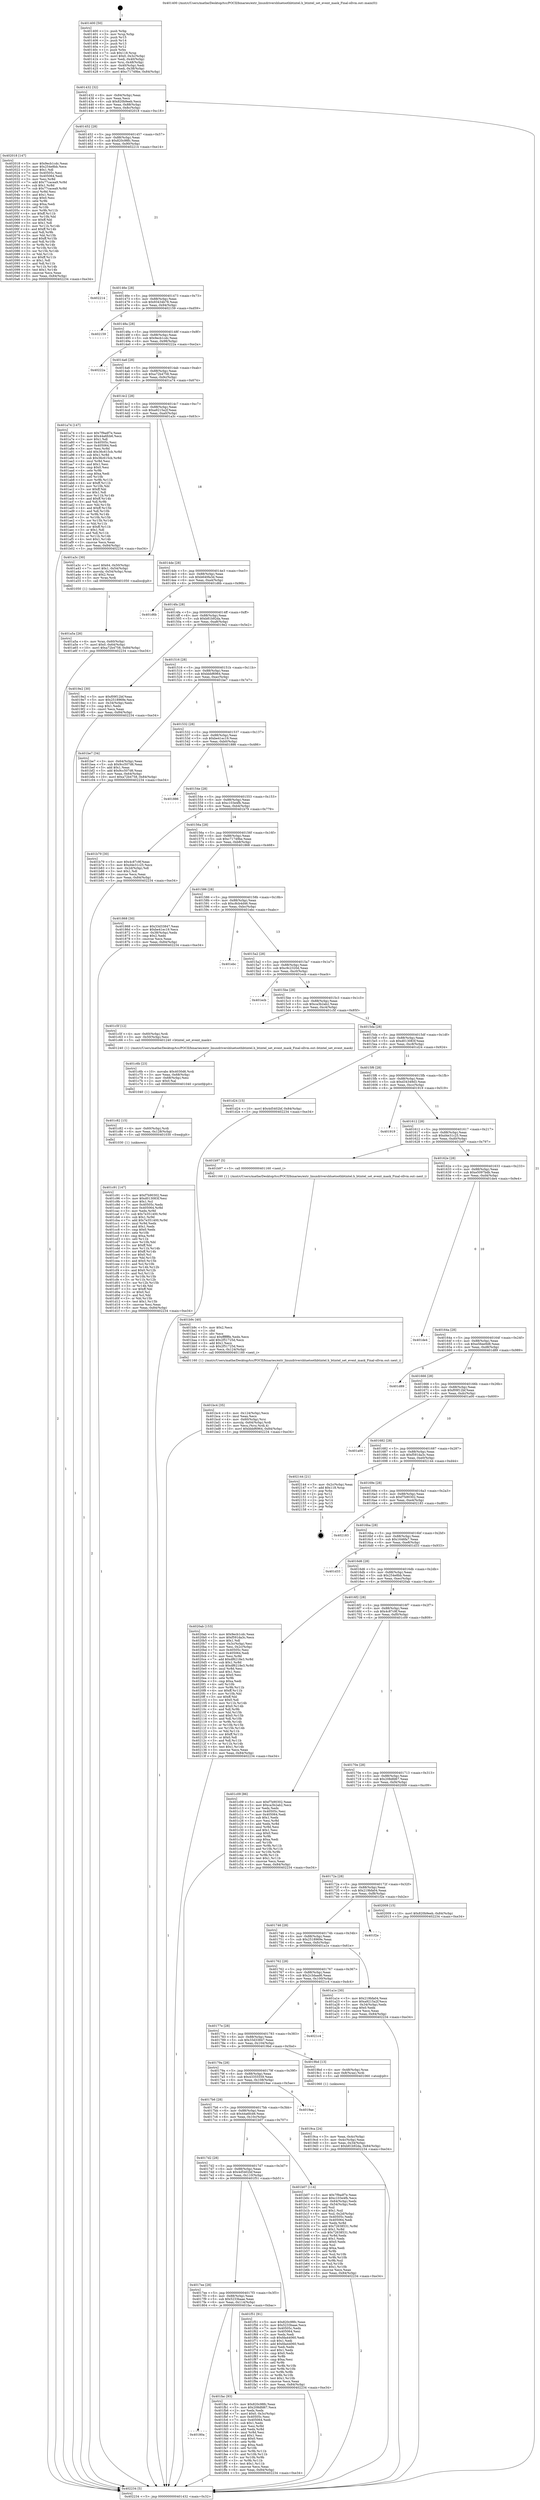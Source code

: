digraph "0x401400" {
  label = "0x401400 (/mnt/c/Users/mathe/Desktop/tcc/POCII/binaries/extr_linuxdriversbluetoothbtintel.h_btintel_set_event_mask_Final-ollvm.out::main(0))"
  labelloc = "t"
  node[shape=record]

  Entry [label="",width=0.3,height=0.3,shape=circle,fillcolor=black,style=filled]
  "0x401432" [label="{
     0x401432 [32]\l
     | [instrs]\l
     &nbsp;&nbsp;0x401432 \<+6\>: mov -0x84(%rbp),%eax\l
     &nbsp;&nbsp;0x401438 \<+2\>: mov %eax,%ecx\l
     &nbsp;&nbsp;0x40143a \<+6\>: sub $0x820b9eeb,%ecx\l
     &nbsp;&nbsp;0x401440 \<+6\>: mov %eax,-0x88(%rbp)\l
     &nbsp;&nbsp;0x401446 \<+6\>: mov %ecx,-0x8c(%rbp)\l
     &nbsp;&nbsp;0x40144c \<+6\>: je 0000000000402018 \<main+0xc18\>\l
  }"]
  "0x402018" [label="{
     0x402018 [147]\l
     | [instrs]\l
     &nbsp;&nbsp;0x402018 \<+5\>: mov $0x9ecb1cdc,%eax\l
     &nbsp;&nbsp;0x40201d \<+5\>: mov $0x254e8bb,%ecx\l
     &nbsp;&nbsp;0x402022 \<+2\>: mov $0x1,%dl\l
     &nbsp;&nbsp;0x402024 \<+7\>: mov 0x40505c,%esi\l
     &nbsp;&nbsp;0x40202b \<+7\>: mov 0x405064,%edi\l
     &nbsp;&nbsp;0x402032 \<+3\>: mov %esi,%r8d\l
     &nbsp;&nbsp;0x402035 \<+7\>: add $0x77cacea9,%r8d\l
     &nbsp;&nbsp;0x40203c \<+4\>: sub $0x1,%r8d\l
     &nbsp;&nbsp;0x402040 \<+7\>: sub $0x77cacea9,%r8d\l
     &nbsp;&nbsp;0x402047 \<+4\>: imul %r8d,%esi\l
     &nbsp;&nbsp;0x40204b \<+3\>: and $0x1,%esi\l
     &nbsp;&nbsp;0x40204e \<+3\>: cmp $0x0,%esi\l
     &nbsp;&nbsp;0x402051 \<+4\>: sete %r9b\l
     &nbsp;&nbsp;0x402055 \<+3\>: cmp $0xa,%edi\l
     &nbsp;&nbsp;0x402058 \<+4\>: setl %r10b\l
     &nbsp;&nbsp;0x40205c \<+3\>: mov %r9b,%r11b\l
     &nbsp;&nbsp;0x40205f \<+4\>: xor $0xff,%r11b\l
     &nbsp;&nbsp;0x402063 \<+3\>: mov %r10b,%bl\l
     &nbsp;&nbsp;0x402066 \<+3\>: xor $0xff,%bl\l
     &nbsp;&nbsp;0x402069 \<+3\>: xor $0x1,%dl\l
     &nbsp;&nbsp;0x40206c \<+3\>: mov %r11b,%r14b\l
     &nbsp;&nbsp;0x40206f \<+4\>: and $0xff,%r14b\l
     &nbsp;&nbsp;0x402073 \<+3\>: and %dl,%r9b\l
     &nbsp;&nbsp;0x402076 \<+3\>: mov %bl,%r15b\l
     &nbsp;&nbsp;0x402079 \<+4\>: and $0xff,%r15b\l
     &nbsp;&nbsp;0x40207d \<+3\>: and %dl,%r10b\l
     &nbsp;&nbsp;0x402080 \<+3\>: or %r9b,%r14b\l
     &nbsp;&nbsp;0x402083 \<+3\>: or %r10b,%r15b\l
     &nbsp;&nbsp;0x402086 \<+3\>: xor %r15b,%r14b\l
     &nbsp;&nbsp;0x402089 \<+3\>: or %bl,%r11b\l
     &nbsp;&nbsp;0x40208c \<+4\>: xor $0xff,%r11b\l
     &nbsp;&nbsp;0x402090 \<+3\>: or $0x1,%dl\l
     &nbsp;&nbsp;0x402093 \<+3\>: and %dl,%r11b\l
     &nbsp;&nbsp;0x402096 \<+3\>: or %r11b,%r14b\l
     &nbsp;&nbsp;0x402099 \<+4\>: test $0x1,%r14b\l
     &nbsp;&nbsp;0x40209d \<+3\>: cmovne %ecx,%eax\l
     &nbsp;&nbsp;0x4020a0 \<+6\>: mov %eax,-0x84(%rbp)\l
     &nbsp;&nbsp;0x4020a6 \<+5\>: jmp 0000000000402234 \<main+0xe34\>\l
  }"]
  "0x401452" [label="{
     0x401452 [28]\l
     | [instrs]\l
     &nbsp;&nbsp;0x401452 \<+5\>: jmp 0000000000401457 \<main+0x57\>\l
     &nbsp;&nbsp;0x401457 \<+6\>: mov -0x88(%rbp),%eax\l
     &nbsp;&nbsp;0x40145d \<+5\>: sub $0x820c98fc,%eax\l
     &nbsp;&nbsp;0x401462 \<+6\>: mov %eax,-0x90(%rbp)\l
     &nbsp;&nbsp;0x401468 \<+6\>: je 0000000000402214 \<main+0xe14\>\l
  }"]
  Exit [label="",width=0.3,height=0.3,shape=circle,fillcolor=black,style=filled,peripheries=2]
  "0x402214" [label="{
     0x402214\l
  }", style=dashed]
  "0x40146e" [label="{
     0x40146e [28]\l
     | [instrs]\l
     &nbsp;&nbsp;0x40146e \<+5\>: jmp 0000000000401473 \<main+0x73\>\l
     &nbsp;&nbsp;0x401473 \<+6\>: mov -0x88(%rbp),%eax\l
     &nbsp;&nbsp;0x401479 \<+5\>: sub $0x93434b78,%eax\l
     &nbsp;&nbsp;0x40147e \<+6\>: mov %eax,-0x94(%rbp)\l
     &nbsp;&nbsp;0x401484 \<+6\>: je 0000000000402159 \<main+0xd59\>\l
  }"]
  "0x40180a" [label="{
     0x40180a\l
  }", style=dashed]
  "0x402159" [label="{
     0x402159\l
  }", style=dashed]
  "0x40148a" [label="{
     0x40148a [28]\l
     | [instrs]\l
     &nbsp;&nbsp;0x40148a \<+5\>: jmp 000000000040148f \<main+0x8f\>\l
     &nbsp;&nbsp;0x40148f \<+6\>: mov -0x88(%rbp),%eax\l
     &nbsp;&nbsp;0x401495 \<+5\>: sub $0x9ecb1cdc,%eax\l
     &nbsp;&nbsp;0x40149a \<+6\>: mov %eax,-0x98(%rbp)\l
     &nbsp;&nbsp;0x4014a0 \<+6\>: je 000000000040222a \<main+0xe2a\>\l
  }"]
  "0x401fac" [label="{
     0x401fac [93]\l
     | [instrs]\l
     &nbsp;&nbsp;0x401fac \<+5\>: mov $0x820c98fc,%eax\l
     &nbsp;&nbsp;0x401fb1 \<+5\>: mov $0x208dfd67,%ecx\l
     &nbsp;&nbsp;0x401fb6 \<+2\>: xor %edx,%edx\l
     &nbsp;&nbsp;0x401fb8 \<+7\>: movl $0x0,-0x3c(%rbp)\l
     &nbsp;&nbsp;0x401fbf \<+7\>: mov 0x40505c,%esi\l
     &nbsp;&nbsp;0x401fc6 \<+7\>: mov 0x405064,%edi\l
     &nbsp;&nbsp;0x401fcd \<+3\>: sub $0x1,%edx\l
     &nbsp;&nbsp;0x401fd0 \<+3\>: mov %esi,%r8d\l
     &nbsp;&nbsp;0x401fd3 \<+3\>: add %edx,%r8d\l
     &nbsp;&nbsp;0x401fd6 \<+4\>: imul %r8d,%esi\l
     &nbsp;&nbsp;0x401fda \<+3\>: and $0x1,%esi\l
     &nbsp;&nbsp;0x401fdd \<+3\>: cmp $0x0,%esi\l
     &nbsp;&nbsp;0x401fe0 \<+4\>: sete %r9b\l
     &nbsp;&nbsp;0x401fe4 \<+3\>: cmp $0xa,%edi\l
     &nbsp;&nbsp;0x401fe7 \<+4\>: setl %r10b\l
     &nbsp;&nbsp;0x401feb \<+3\>: mov %r9b,%r11b\l
     &nbsp;&nbsp;0x401fee \<+3\>: and %r10b,%r11b\l
     &nbsp;&nbsp;0x401ff1 \<+3\>: xor %r10b,%r9b\l
     &nbsp;&nbsp;0x401ff4 \<+3\>: or %r9b,%r11b\l
     &nbsp;&nbsp;0x401ff7 \<+4\>: test $0x1,%r11b\l
     &nbsp;&nbsp;0x401ffb \<+3\>: cmovne %ecx,%eax\l
     &nbsp;&nbsp;0x401ffe \<+6\>: mov %eax,-0x84(%rbp)\l
     &nbsp;&nbsp;0x402004 \<+5\>: jmp 0000000000402234 \<main+0xe34\>\l
  }"]
  "0x40222a" [label="{
     0x40222a\l
  }", style=dashed]
  "0x4014a6" [label="{
     0x4014a6 [28]\l
     | [instrs]\l
     &nbsp;&nbsp;0x4014a6 \<+5\>: jmp 00000000004014ab \<main+0xab\>\l
     &nbsp;&nbsp;0x4014ab \<+6\>: mov -0x88(%rbp),%eax\l
     &nbsp;&nbsp;0x4014b1 \<+5\>: sub $0xa72b4758,%eax\l
     &nbsp;&nbsp;0x4014b6 \<+6\>: mov %eax,-0x9c(%rbp)\l
     &nbsp;&nbsp;0x4014bc \<+6\>: je 0000000000401a74 \<main+0x674\>\l
  }"]
  "0x4017ee" [label="{
     0x4017ee [28]\l
     | [instrs]\l
     &nbsp;&nbsp;0x4017ee \<+5\>: jmp 00000000004017f3 \<main+0x3f3\>\l
     &nbsp;&nbsp;0x4017f3 \<+6\>: mov -0x88(%rbp),%eax\l
     &nbsp;&nbsp;0x4017f9 \<+5\>: sub $0x5233baae,%eax\l
     &nbsp;&nbsp;0x4017fe \<+6\>: mov %eax,-0x114(%rbp)\l
     &nbsp;&nbsp;0x401804 \<+6\>: je 0000000000401fac \<main+0xbac\>\l
  }"]
  "0x401a74" [label="{
     0x401a74 [147]\l
     | [instrs]\l
     &nbsp;&nbsp;0x401a74 \<+5\>: mov $0x7f9adf7e,%eax\l
     &nbsp;&nbsp;0x401a79 \<+5\>: mov $0x44a6fcb6,%ecx\l
     &nbsp;&nbsp;0x401a7e \<+2\>: mov $0x1,%dl\l
     &nbsp;&nbsp;0x401a80 \<+7\>: mov 0x40505c,%esi\l
     &nbsp;&nbsp;0x401a87 \<+7\>: mov 0x405064,%edi\l
     &nbsp;&nbsp;0x401a8e \<+3\>: mov %esi,%r8d\l
     &nbsp;&nbsp;0x401a91 \<+7\>: add $0x36c615cb,%r8d\l
     &nbsp;&nbsp;0x401a98 \<+4\>: sub $0x1,%r8d\l
     &nbsp;&nbsp;0x401a9c \<+7\>: sub $0x36c615cb,%r8d\l
     &nbsp;&nbsp;0x401aa3 \<+4\>: imul %r8d,%esi\l
     &nbsp;&nbsp;0x401aa7 \<+3\>: and $0x1,%esi\l
     &nbsp;&nbsp;0x401aaa \<+3\>: cmp $0x0,%esi\l
     &nbsp;&nbsp;0x401aad \<+4\>: sete %r9b\l
     &nbsp;&nbsp;0x401ab1 \<+3\>: cmp $0xa,%edi\l
     &nbsp;&nbsp;0x401ab4 \<+4\>: setl %r10b\l
     &nbsp;&nbsp;0x401ab8 \<+3\>: mov %r9b,%r11b\l
     &nbsp;&nbsp;0x401abb \<+4\>: xor $0xff,%r11b\l
     &nbsp;&nbsp;0x401abf \<+3\>: mov %r10b,%bl\l
     &nbsp;&nbsp;0x401ac2 \<+3\>: xor $0xff,%bl\l
     &nbsp;&nbsp;0x401ac5 \<+3\>: xor $0x1,%dl\l
     &nbsp;&nbsp;0x401ac8 \<+3\>: mov %r11b,%r14b\l
     &nbsp;&nbsp;0x401acb \<+4\>: and $0xff,%r14b\l
     &nbsp;&nbsp;0x401acf \<+3\>: and %dl,%r9b\l
     &nbsp;&nbsp;0x401ad2 \<+3\>: mov %bl,%r15b\l
     &nbsp;&nbsp;0x401ad5 \<+4\>: and $0xff,%r15b\l
     &nbsp;&nbsp;0x401ad9 \<+3\>: and %dl,%r10b\l
     &nbsp;&nbsp;0x401adc \<+3\>: or %r9b,%r14b\l
     &nbsp;&nbsp;0x401adf \<+3\>: or %r10b,%r15b\l
     &nbsp;&nbsp;0x401ae2 \<+3\>: xor %r15b,%r14b\l
     &nbsp;&nbsp;0x401ae5 \<+3\>: or %bl,%r11b\l
     &nbsp;&nbsp;0x401ae8 \<+4\>: xor $0xff,%r11b\l
     &nbsp;&nbsp;0x401aec \<+3\>: or $0x1,%dl\l
     &nbsp;&nbsp;0x401aef \<+3\>: and %dl,%r11b\l
     &nbsp;&nbsp;0x401af2 \<+3\>: or %r11b,%r14b\l
     &nbsp;&nbsp;0x401af5 \<+4\>: test $0x1,%r14b\l
     &nbsp;&nbsp;0x401af9 \<+3\>: cmovne %ecx,%eax\l
     &nbsp;&nbsp;0x401afc \<+6\>: mov %eax,-0x84(%rbp)\l
     &nbsp;&nbsp;0x401b02 \<+5\>: jmp 0000000000402234 \<main+0xe34\>\l
  }"]
  "0x4014c2" [label="{
     0x4014c2 [28]\l
     | [instrs]\l
     &nbsp;&nbsp;0x4014c2 \<+5\>: jmp 00000000004014c7 \<main+0xc7\>\l
     &nbsp;&nbsp;0x4014c7 \<+6\>: mov -0x88(%rbp),%eax\l
     &nbsp;&nbsp;0x4014cd \<+5\>: sub $0xa9215a2f,%eax\l
     &nbsp;&nbsp;0x4014d2 \<+6\>: mov %eax,-0xa0(%rbp)\l
     &nbsp;&nbsp;0x4014d8 \<+6\>: je 0000000000401a3c \<main+0x63c\>\l
  }"]
  "0x401f51" [label="{
     0x401f51 [91]\l
     | [instrs]\l
     &nbsp;&nbsp;0x401f51 \<+5\>: mov $0x820c98fc,%eax\l
     &nbsp;&nbsp;0x401f56 \<+5\>: mov $0x5233baae,%ecx\l
     &nbsp;&nbsp;0x401f5b \<+7\>: mov 0x40505c,%edx\l
     &nbsp;&nbsp;0x401f62 \<+7\>: mov 0x405064,%esi\l
     &nbsp;&nbsp;0x401f69 \<+2\>: mov %edx,%edi\l
     &nbsp;&nbsp;0x401f6b \<+6\>: sub $0xfda44060,%edi\l
     &nbsp;&nbsp;0x401f71 \<+3\>: sub $0x1,%edi\l
     &nbsp;&nbsp;0x401f74 \<+6\>: add $0xfda44060,%edi\l
     &nbsp;&nbsp;0x401f7a \<+3\>: imul %edi,%edx\l
     &nbsp;&nbsp;0x401f7d \<+3\>: and $0x1,%edx\l
     &nbsp;&nbsp;0x401f80 \<+3\>: cmp $0x0,%edx\l
     &nbsp;&nbsp;0x401f83 \<+4\>: sete %r8b\l
     &nbsp;&nbsp;0x401f87 \<+3\>: cmp $0xa,%esi\l
     &nbsp;&nbsp;0x401f8a \<+4\>: setl %r9b\l
     &nbsp;&nbsp;0x401f8e \<+3\>: mov %r8b,%r10b\l
     &nbsp;&nbsp;0x401f91 \<+3\>: and %r9b,%r10b\l
     &nbsp;&nbsp;0x401f94 \<+3\>: xor %r9b,%r8b\l
     &nbsp;&nbsp;0x401f97 \<+3\>: or %r8b,%r10b\l
     &nbsp;&nbsp;0x401f9a \<+4\>: test $0x1,%r10b\l
     &nbsp;&nbsp;0x401f9e \<+3\>: cmovne %ecx,%eax\l
     &nbsp;&nbsp;0x401fa1 \<+6\>: mov %eax,-0x84(%rbp)\l
     &nbsp;&nbsp;0x401fa7 \<+5\>: jmp 0000000000402234 \<main+0xe34\>\l
  }"]
  "0x401a3c" [label="{
     0x401a3c [30]\l
     | [instrs]\l
     &nbsp;&nbsp;0x401a3c \<+7\>: movl $0x64,-0x50(%rbp)\l
     &nbsp;&nbsp;0x401a43 \<+7\>: movl $0x1,-0x54(%rbp)\l
     &nbsp;&nbsp;0x401a4a \<+4\>: movslq -0x54(%rbp),%rax\l
     &nbsp;&nbsp;0x401a4e \<+4\>: shl $0x2,%rax\l
     &nbsp;&nbsp;0x401a52 \<+3\>: mov %rax,%rdi\l
     &nbsp;&nbsp;0x401a55 \<+5\>: call 0000000000401050 \<malloc@plt\>\l
     | [calls]\l
     &nbsp;&nbsp;0x401050 \{1\} (unknown)\l
  }"]
  "0x4014de" [label="{
     0x4014de [28]\l
     | [instrs]\l
     &nbsp;&nbsp;0x4014de \<+5\>: jmp 00000000004014e3 \<main+0xe3\>\l
     &nbsp;&nbsp;0x4014e3 \<+6\>: mov -0x88(%rbp),%eax\l
     &nbsp;&nbsp;0x4014e9 \<+5\>: sub $0xb640fa3d,%eax\l
     &nbsp;&nbsp;0x4014ee \<+6\>: mov %eax,-0xa4(%rbp)\l
     &nbsp;&nbsp;0x4014f4 \<+6\>: je 0000000000401d6b \<main+0x96b\>\l
  }"]
  "0x401c91" [label="{
     0x401c91 [147]\l
     | [instrs]\l
     &nbsp;&nbsp;0x401c91 \<+5\>: mov $0xf7b90302,%eax\l
     &nbsp;&nbsp;0x401c96 \<+5\>: mov $0xd013083f,%esi\l
     &nbsp;&nbsp;0x401c9b \<+2\>: mov $0x1,%cl\l
     &nbsp;&nbsp;0x401c9d \<+7\>: mov 0x40505c,%edx\l
     &nbsp;&nbsp;0x401ca4 \<+8\>: mov 0x405064,%r8d\l
     &nbsp;&nbsp;0x401cac \<+3\>: mov %edx,%r9d\l
     &nbsp;&nbsp;0x401caf \<+7\>: sub $0x7e351400,%r9d\l
     &nbsp;&nbsp;0x401cb6 \<+4\>: sub $0x1,%r9d\l
     &nbsp;&nbsp;0x401cba \<+7\>: add $0x7e351400,%r9d\l
     &nbsp;&nbsp;0x401cc1 \<+4\>: imul %r9d,%edx\l
     &nbsp;&nbsp;0x401cc5 \<+3\>: and $0x1,%edx\l
     &nbsp;&nbsp;0x401cc8 \<+3\>: cmp $0x0,%edx\l
     &nbsp;&nbsp;0x401ccb \<+4\>: sete %r10b\l
     &nbsp;&nbsp;0x401ccf \<+4\>: cmp $0xa,%r8d\l
     &nbsp;&nbsp;0x401cd3 \<+4\>: setl %r11b\l
     &nbsp;&nbsp;0x401cd7 \<+3\>: mov %r10b,%bl\l
     &nbsp;&nbsp;0x401cda \<+3\>: xor $0xff,%bl\l
     &nbsp;&nbsp;0x401cdd \<+3\>: mov %r11b,%r14b\l
     &nbsp;&nbsp;0x401ce0 \<+4\>: xor $0xff,%r14b\l
     &nbsp;&nbsp;0x401ce4 \<+3\>: xor $0x0,%cl\l
     &nbsp;&nbsp;0x401ce7 \<+3\>: mov %bl,%r15b\l
     &nbsp;&nbsp;0x401cea \<+4\>: and $0x0,%r15b\l
     &nbsp;&nbsp;0x401cee \<+3\>: and %cl,%r10b\l
     &nbsp;&nbsp;0x401cf1 \<+3\>: mov %r14b,%r12b\l
     &nbsp;&nbsp;0x401cf4 \<+4\>: and $0x0,%r12b\l
     &nbsp;&nbsp;0x401cf8 \<+3\>: and %cl,%r11b\l
     &nbsp;&nbsp;0x401cfb \<+3\>: or %r10b,%r15b\l
     &nbsp;&nbsp;0x401cfe \<+3\>: or %r11b,%r12b\l
     &nbsp;&nbsp;0x401d01 \<+3\>: xor %r12b,%r15b\l
     &nbsp;&nbsp;0x401d04 \<+3\>: or %r14b,%bl\l
     &nbsp;&nbsp;0x401d07 \<+3\>: xor $0xff,%bl\l
     &nbsp;&nbsp;0x401d0a \<+3\>: or $0x0,%cl\l
     &nbsp;&nbsp;0x401d0d \<+2\>: and %cl,%bl\l
     &nbsp;&nbsp;0x401d0f \<+3\>: or %bl,%r15b\l
     &nbsp;&nbsp;0x401d12 \<+4\>: test $0x1,%r15b\l
     &nbsp;&nbsp;0x401d16 \<+3\>: cmovne %esi,%eax\l
     &nbsp;&nbsp;0x401d19 \<+6\>: mov %eax,-0x84(%rbp)\l
     &nbsp;&nbsp;0x401d1f \<+5\>: jmp 0000000000402234 \<main+0xe34\>\l
  }"]
  "0x401d6b" [label="{
     0x401d6b\l
  }", style=dashed]
  "0x4014fa" [label="{
     0x4014fa [28]\l
     | [instrs]\l
     &nbsp;&nbsp;0x4014fa \<+5\>: jmp 00000000004014ff \<main+0xff\>\l
     &nbsp;&nbsp;0x4014ff \<+6\>: mov -0x88(%rbp),%eax\l
     &nbsp;&nbsp;0x401505 \<+5\>: sub $0xb81b92da,%eax\l
     &nbsp;&nbsp;0x40150a \<+6\>: mov %eax,-0xa8(%rbp)\l
     &nbsp;&nbsp;0x401510 \<+6\>: je 00000000004019e2 \<main+0x5e2\>\l
  }"]
  "0x401c82" [label="{
     0x401c82 [15]\l
     | [instrs]\l
     &nbsp;&nbsp;0x401c82 \<+4\>: mov -0x60(%rbp),%rdi\l
     &nbsp;&nbsp;0x401c86 \<+6\>: mov %eax,-0x128(%rbp)\l
     &nbsp;&nbsp;0x401c8c \<+5\>: call 0000000000401030 \<free@plt\>\l
     | [calls]\l
     &nbsp;&nbsp;0x401030 \{1\} (unknown)\l
  }"]
  "0x4019e2" [label="{
     0x4019e2 [30]\l
     | [instrs]\l
     &nbsp;&nbsp;0x4019e2 \<+5\>: mov $0xf09f12bf,%eax\l
     &nbsp;&nbsp;0x4019e7 \<+5\>: mov $0x2518969e,%ecx\l
     &nbsp;&nbsp;0x4019ec \<+3\>: mov -0x34(%rbp),%edx\l
     &nbsp;&nbsp;0x4019ef \<+3\>: cmp $0x1,%edx\l
     &nbsp;&nbsp;0x4019f2 \<+3\>: cmovl %ecx,%eax\l
     &nbsp;&nbsp;0x4019f5 \<+6\>: mov %eax,-0x84(%rbp)\l
     &nbsp;&nbsp;0x4019fb \<+5\>: jmp 0000000000402234 \<main+0xe34\>\l
  }"]
  "0x401516" [label="{
     0x401516 [28]\l
     | [instrs]\l
     &nbsp;&nbsp;0x401516 \<+5\>: jmp 000000000040151b \<main+0x11b\>\l
     &nbsp;&nbsp;0x40151b \<+6\>: mov -0x88(%rbp),%eax\l
     &nbsp;&nbsp;0x401521 \<+5\>: sub $0xbbbf6964,%eax\l
     &nbsp;&nbsp;0x401526 \<+6\>: mov %eax,-0xac(%rbp)\l
     &nbsp;&nbsp;0x40152c \<+6\>: je 0000000000401be7 \<main+0x7e7\>\l
  }"]
  "0x401c6b" [label="{
     0x401c6b [23]\l
     | [instrs]\l
     &nbsp;&nbsp;0x401c6b \<+10\>: movabs $0x4030d6,%rdi\l
     &nbsp;&nbsp;0x401c75 \<+3\>: mov %eax,-0x68(%rbp)\l
     &nbsp;&nbsp;0x401c78 \<+3\>: mov -0x68(%rbp),%esi\l
     &nbsp;&nbsp;0x401c7b \<+2\>: mov $0x0,%al\l
     &nbsp;&nbsp;0x401c7d \<+5\>: call 0000000000401040 \<printf@plt\>\l
     | [calls]\l
     &nbsp;&nbsp;0x401040 \{1\} (unknown)\l
  }"]
  "0x401be7" [label="{
     0x401be7 [34]\l
     | [instrs]\l
     &nbsp;&nbsp;0x401be7 \<+3\>: mov -0x64(%rbp),%eax\l
     &nbsp;&nbsp;0x401bea \<+5\>: sub $0x9cc507d6,%eax\l
     &nbsp;&nbsp;0x401bef \<+3\>: add $0x1,%eax\l
     &nbsp;&nbsp;0x401bf2 \<+5\>: add $0x9cc507d6,%eax\l
     &nbsp;&nbsp;0x401bf7 \<+3\>: mov %eax,-0x64(%rbp)\l
     &nbsp;&nbsp;0x401bfa \<+10\>: movl $0xa72b4758,-0x84(%rbp)\l
     &nbsp;&nbsp;0x401c04 \<+5\>: jmp 0000000000402234 \<main+0xe34\>\l
  }"]
  "0x401532" [label="{
     0x401532 [28]\l
     | [instrs]\l
     &nbsp;&nbsp;0x401532 \<+5\>: jmp 0000000000401537 \<main+0x137\>\l
     &nbsp;&nbsp;0x401537 \<+6\>: mov -0x88(%rbp),%eax\l
     &nbsp;&nbsp;0x40153d \<+5\>: sub $0xbe41ec19,%eax\l
     &nbsp;&nbsp;0x401542 \<+6\>: mov %eax,-0xb0(%rbp)\l
     &nbsp;&nbsp;0x401548 \<+6\>: je 0000000000401886 \<main+0x486\>\l
  }"]
  "0x401bc4" [label="{
     0x401bc4 [35]\l
     | [instrs]\l
     &nbsp;&nbsp;0x401bc4 \<+6\>: mov -0x124(%rbp),%ecx\l
     &nbsp;&nbsp;0x401bca \<+3\>: imul %eax,%ecx\l
     &nbsp;&nbsp;0x401bcd \<+4\>: mov -0x60(%rbp),%rsi\l
     &nbsp;&nbsp;0x401bd1 \<+4\>: movslq -0x64(%rbp),%rdi\l
     &nbsp;&nbsp;0x401bd5 \<+3\>: mov %ecx,(%rsi,%rdi,4)\l
     &nbsp;&nbsp;0x401bd8 \<+10\>: movl $0xbbbf6964,-0x84(%rbp)\l
     &nbsp;&nbsp;0x401be2 \<+5\>: jmp 0000000000402234 \<main+0xe34\>\l
  }"]
  "0x401886" [label="{
     0x401886\l
  }", style=dashed]
  "0x40154e" [label="{
     0x40154e [28]\l
     | [instrs]\l
     &nbsp;&nbsp;0x40154e \<+5\>: jmp 0000000000401553 \<main+0x153\>\l
     &nbsp;&nbsp;0x401553 \<+6\>: mov -0x88(%rbp),%eax\l
     &nbsp;&nbsp;0x401559 \<+5\>: sub $0xc103e4fb,%eax\l
     &nbsp;&nbsp;0x40155e \<+6\>: mov %eax,-0xb4(%rbp)\l
     &nbsp;&nbsp;0x401564 \<+6\>: je 0000000000401b79 \<main+0x779\>\l
  }"]
  "0x401b9c" [label="{
     0x401b9c [40]\l
     | [instrs]\l
     &nbsp;&nbsp;0x401b9c \<+5\>: mov $0x2,%ecx\l
     &nbsp;&nbsp;0x401ba1 \<+1\>: cltd\l
     &nbsp;&nbsp;0x401ba2 \<+2\>: idiv %ecx\l
     &nbsp;&nbsp;0x401ba4 \<+6\>: imul $0xfffffffe,%edx,%ecx\l
     &nbsp;&nbsp;0x401baa \<+6\>: add $0x2f51725d,%ecx\l
     &nbsp;&nbsp;0x401bb0 \<+3\>: add $0x1,%ecx\l
     &nbsp;&nbsp;0x401bb3 \<+6\>: sub $0x2f51725d,%ecx\l
     &nbsp;&nbsp;0x401bb9 \<+6\>: mov %ecx,-0x124(%rbp)\l
     &nbsp;&nbsp;0x401bbf \<+5\>: call 0000000000401160 \<next_i\>\l
     | [calls]\l
     &nbsp;&nbsp;0x401160 \{1\} (/mnt/c/Users/mathe/Desktop/tcc/POCII/binaries/extr_linuxdriversbluetoothbtintel.h_btintel_set_event_mask_Final-ollvm.out::next_i)\l
  }"]
  "0x401b79" [label="{
     0x401b79 [30]\l
     | [instrs]\l
     &nbsp;&nbsp;0x401b79 \<+5\>: mov $0x4c87c9f,%eax\l
     &nbsp;&nbsp;0x401b7e \<+5\>: mov $0xd4e31c25,%ecx\l
     &nbsp;&nbsp;0x401b83 \<+3\>: mov -0x2d(%rbp),%dl\l
     &nbsp;&nbsp;0x401b86 \<+3\>: test $0x1,%dl\l
     &nbsp;&nbsp;0x401b89 \<+3\>: cmovne %ecx,%eax\l
     &nbsp;&nbsp;0x401b8c \<+6\>: mov %eax,-0x84(%rbp)\l
     &nbsp;&nbsp;0x401b92 \<+5\>: jmp 0000000000402234 \<main+0xe34\>\l
  }"]
  "0x40156a" [label="{
     0x40156a [28]\l
     | [instrs]\l
     &nbsp;&nbsp;0x40156a \<+5\>: jmp 000000000040156f \<main+0x16f\>\l
     &nbsp;&nbsp;0x40156f \<+6\>: mov -0x88(%rbp),%eax\l
     &nbsp;&nbsp;0x401575 \<+5\>: sub $0xc71749be,%eax\l
     &nbsp;&nbsp;0x40157a \<+6\>: mov %eax,-0xb8(%rbp)\l
     &nbsp;&nbsp;0x401580 \<+6\>: je 0000000000401868 \<main+0x468\>\l
  }"]
  "0x4017d2" [label="{
     0x4017d2 [28]\l
     | [instrs]\l
     &nbsp;&nbsp;0x4017d2 \<+5\>: jmp 00000000004017d7 \<main+0x3d7\>\l
     &nbsp;&nbsp;0x4017d7 \<+6\>: mov -0x88(%rbp),%eax\l
     &nbsp;&nbsp;0x4017dd \<+5\>: sub $0x4d5402bf,%eax\l
     &nbsp;&nbsp;0x4017e2 \<+6\>: mov %eax,-0x110(%rbp)\l
     &nbsp;&nbsp;0x4017e8 \<+6\>: je 0000000000401f51 \<main+0xb51\>\l
  }"]
  "0x401868" [label="{
     0x401868 [30]\l
     | [instrs]\l
     &nbsp;&nbsp;0x401868 \<+5\>: mov $0x33d33847,%eax\l
     &nbsp;&nbsp;0x40186d \<+5\>: mov $0xbe41ec19,%ecx\l
     &nbsp;&nbsp;0x401872 \<+3\>: mov -0x38(%rbp),%edx\l
     &nbsp;&nbsp;0x401875 \<+3\>: cmp $0x2,%edx\l
     &nbsp;&nbsp;0x401878 \<+3\>: cmovne %ecx,%eax\l
     &nbsp;&nbsp;0x40187b \<+6\>: mov %eax,-0x84(%rbp)\l
     &nbsp;&nbsp;0x401881 \<+5\>: jmp 0000000000402234 \<main+0xe34\>\l
  }"]
  "0x401586" [label="{
     0x401586 [28]\l
     | [instrs]\l
     &nbsp;&nbsp;0x401586 \<+5\>: jmp 000000000040158b \<main+0x18b\>\l
     &nbsp;&nbsp;0x40158b \<+6\>: mov -0x88(%rbp),%eax\l
     &nbsp;&nbsp;0x401591 \<+5\>: sub $0xc8cb4d46,%eax\l
     &nbsp;&nbsp;0x401596 \<+6\>: mov %eax,-0xbc(%rbp)\l
     &nbsp;&nbsp;0x40159c \<+6\>: je 0000000000401ebc \<main+0xabc\>\l
  }"]
  "0x402234" [label="{
     0x402234 [5]\l
     | [instrs]\l
     &nbsp;&nbsp;0x402234 \<+5\>: jmp 0000000000401432 \<main+0x32\>\l
  }"]
  "0x401400" [label="{
     0x401400 [50]\l
     | [instrs]\l
     &nbsp;&nbsp;0x401400 \<+1\>: push %rbp\l
     &nbsp;&nbsp;0x401401 \<+3\>: mov %rsp,%rbp\l
     &nbsp;&nbsp;0x401404 \<+2\>: push %r15\l
     &nbsp;&nbsp;0x401406 \<+2\>: push %r14\l
     &nbsp;&nbsp;0x401408 \<+2\>: push %r13\l
     &nbsp;&nbsp;0x40140a \<+2\>: push %r12\l
     &nbsp;&nbsp;0x40140c \<+1\>: push %rbx\l
     &nbsp;&nbsp;0x40140d \<+7\>: sub $0x118,%rsp\l
     &nbsp;&nbsp;0x401414 \<+7\>: movl $0x0,-0x3c(%rbp)\l
     &nbsp;&nbsp;0x40141b \<+3\>: mov %edi,-0x40(%rbp)\l
     &nbsp;&nbsp;0x40141e \<+4\>: mov %rsi,-0x48(%rbp)\l
     &nbsp;&nbsp;0x401422 \<+3\>: mov -0x40(%rbp),%edi\l
     &nbsp;&nbsp;0x401425 \<+3\>: mov %edi,-0x38(%rbp)\l
     &nbsp;&nbsp;0x401428 \<+10\>: movl $0xc71749be,-0x84(%rbp)\l
  }"]
  "0x401b07" [label="{
     0x401b07 [114]\l
     | [instrs]\l
     &nbsp;&nbsp;0x401b07 \<+5\>: mov $0x7f9adf7e,%eax\l
     &nbsp;&nbsp;0x401b0c \<+5\>: mov $0xc103e4fb,%ecx\l
     &nbsp;&nbsp;0x401b11 \<+3\>: mov -0x64(%rbp),%edx\l
     &nbsp;&nbsp;0x401b14 \<+3\>: cmp -0x54(%rbp),%edx\l
     &nbsp;&nbsp;0x401b17 \<+4\>: setl %sil\l
     &nbsp;&nbsp;0x401b1b \<+4\>: and $0x1,%sil\l
     &nbsp;&nbsp;0x401b1f \<+4\>: mov %sil,-0x2d(%rbp)\l
     &nbsp;&nbsp;0x401b23 \<+7\>: mov 0x40505c,%edx\l
     &nbsp;&nbsp;0x401b2a \<+7\>: mov 0x405064,%edi\l
     &nbsp;&nbsp;0x401b31 \<+3\>: mov %edx,%r8d\l
     &nbsp;&nbsp;0x401b34 \<+7\>: add $0x72638531,%r8d\l
     &nbsp;&nbsp;0x401b3b \<+4\>: sub $0x1,%r8d\l
     &nbsp;&nbsp;0x401b3f \<+7\>: sub $0x72638531,%r8d\l
     &nbsp;&nbsp;0x401b46 \<+4\>: imul %r8d,%edx\l
     &nbsp;&nbsp;0x401b4a \<+3\>: and $0x1,%edx\l
     &nbsp;&nbsp;0x401b4d \<+3\>: cmp $0x0,%edx\l
     &nbsp;&nbsp;0x401b50 \<+4\>: sete %sil\l
     &nbsp;&nbsp;0x401b54 \<+3\>: cmp $0xa,%edi\l
     &nbsp;&nbsp;0x401b57 \<+4\>: setl %r9b\l
     &nbsp;&nbsp;0x401b5b \<+3\>: mov %sil,%r10b\l
     &nbsp;&nbsp;0x401b5e \<+3\>: and %r9b,%r10b\l
     &nbsp;&nbsp;0x401b61 \<+3\>: xor %r9b,%sil\l
     &nbsp;&nbsp;0x401b64 \<+3\>: or %sil,%r10b\l
     &nbsp;&nbsp;0x401b67 \<+4\>: test $0x1,%r10b\l
     &nbsp;&nbsp;0x401b6b \<+3\>: cmovne %ecx,%eax\l
     &nbsp;&nbsp;0x401b6e \<+6\>: mov %eax,-0x84(%rbp)\l
     &nbsp;&nbsp;0x401b74 \<+5\>: jmp 0000000000402234 \<main+0xe34\>\l
  }"]
  "0x401ebc" [label="{
     0x401ebc\l
  }", style=dashed]
  "0x4015a2" [label="{
     0x4015a2 [28]\l
     | [instrs]\l
     &nbsp;&nbsp;0x4015a2 \<+5\>: jmp 00000000004015a7 \<main+0x1a7\>\l
     &nbsp;&nbsp;0x4015a7 \<+6\>: mov -0x88(%rbp),%eax\l
     &nbsp;&nbsp;0x4015ad \<+5\>: sub $0xc9c2320d,%eax\l
     &nbsp;&nbsp;0x4015b2 \<+6\>: mov %eax,-0xc0(%rbp)\l
     &nbsp;&nbsp;0x4015b8 \<+6\>: je 0000000000401ecb \<main+0xacb\>\l
  }"]
  "0x4017b6" [label="{
     0x4017b6 [28]\l
     | [instrs]\l
     &nbsp;&nbsp;0x4017b6 \<+5\>: jmp 00000000004017bb \<main+0x3bb\>\l
     &nbsp;&nbsp;0x4017bb \<+6\>: mov -0x88(%rbp),%eax\l
     &nbsp;&nbsp;0x4017c1 \<+5\>: sub $0x44a6fcb6,%eax\l
     &nbsp;&nbsp;0x4017c6 \<+6\>: mov %eax,-0x10c(%rbp)\l
     &nbsp;&nbsp;0x4017cc \<+6\>: je 0000000000401b07 \<main+0x707\>\l
  }"]
  "0x401ecb" [label="{
     0x401ecb\l
  }", style=dashed]
  "0x4015be" [label="{
     0x4015be [28]\l
     | [instrs]\l
     &nbsp;&nbsp;0x4015be \<+5\>: jmp 00000000004015c3 \<main+0x1c3\>\l
     &nbsp;&nbsp;0x4015c3 \<+6\>: mov -0x88(%rbp),%eax\l
     &nbsp;&nbsp;0x4015c9 \<+5\>: sub $0xca3b2ab2,%eax\l
     &nbsp;&nbsp;0x4015ce \<+6\>: mov %eax,-0xc4(%rbp)\l
     &nbsp;&nbsp;0x4015d4 \<+6\>: je 0000000000401c5f \<main+0x85f\>\l
  }"]
  "0x4019ae" [label="{
     0x4019ae\l
  }", style=dashed]
  "0x401c5f" [label="{
     0x401c5f [12]\l
     | [instrs]\l
     &nbsp;&nbsp;0x401c5f \<+4\>: mov -0x60(%rbp),%rdi\l
     &nbsp;&nbsp;0x401c63 \<+3\>: mov -0x50(%rbp),%esi\l
     &nbsp;&nbsp;0x401c66 \<+5\>: call 0000000000401240 \<btintel_set_event_mask\>\l
     | [calls]\l
     &nbsp;&nbsp;0x401240 \{1\} (/mnt/c/Users/mathe/Desktop/tcc/POCII/binaries/extr_linuxdriversbluetoothbtintel.h_btintel_set_event_mask_Final-ollvm.out::btintel_set_event_mask)\l
  }"]
  "0x4015da" [label="{
     0x4015da [28]\l
     | [instrs]\l
     &nbsp;&nbsp;0x4015da \<+5\>: jmp 00000000004015df \<main+0x1df\>\l
     &nbsp;&nbsp;0x4015df \<+6\>: mov -0x88(%rbp),%eax\l
     &nbsp;&nbsp;0x4015e5 \<+5\>: sub $0xd013083f,%eax\l
     &nbsp;&nbsp;0x4015ea \<+6\>: mov %eax,-0xc8(%rbp)\l
     &nbsp;&nbsp;0x4015f0 \<+6\>: je 0000000000401d24 \<main+0x924\>\l
  }"]
  "0x401a5a" [label="{
     0x401a5a [26]\l
     | [instrs]\l
     &nbsp;&nbsp;0x401a5a \<+4\>: mov %rax,-0x60(%rbp)\l
     &nbsp;&nbsp;0x401a5e \<+7\>: movl $0x0,-0x64(%rbp)\l
     &nbsp;&nbsp;0x401a65 \<+10\>: movl $0xa72b4758,-0x84(%rbp)\l
     &nbsp;&nbsp;0x401a6f \<+5\>: jmp 0000000000402234 \<main+0xe34\>\l
  }"]
  "0x401d24" [label="{
     0x401d24 [15]\l
     | [instrs]\l
     &nbsp;&nbsp;0x401d24 \<+10\>: movl $0x4d5402bf,-0x84(%rbp)\l
     &nbsp;&nbsp;0x401d2e \<+5\>: jmp 0000000000402234 \<main+0xe34\>\l
  }"]
  "0x4015f6" [label="{
     0x4015f6 [28]\l
     | [instrs]\l
     &nbsp;&nbsp;0x4015f6 \<+5\>: jmp 00000000004015fb \<main+0x1fb\>\l
     &nbsp;&nbsp;0x4015fb \<+6\>: mov -0x88(%rbp),%eax\l
     &nbsp;&nbsp;0x401601 \<+5\>: sub $0xd34349d3,%eax\l
     &nbsp;&nbsp;0x401606 \<+6\>: mov %eax,-0xcc(%rbp)\l
     &nbsp;&nbsp;0x40160c \<+6\>: je 0000000000401919 \<main+0x519\>\l
  }"]
  "0x4019ca" [label="{
     0x4019ca [24]\l
     | [instrs]\l
     &nbsp;&nbsp;0x4019ca \<+3\>: mov %eax,-0x4c(%rbp)\l
     &nbsp;&nbsp;0x4019cd \<+3\>: mov -0x4c(%rbp),%eax\l
     &nbsp;&nbsp;0x4019d0 \<+3\>: mov %eax,-0x34(%rbp)\l
     &nbsp;&nbsp;0x4019d3 \<+10\>: movl $0xb81b92da,-0x84(%rbp)\l
     &nbsp;&nbsp;0x4019dd \<+5\>: jmp 0000000000402234 \<main+0xe34\>\l
  }"]
  "0x401919" [label="{
     0x401919\l
  }", style=dashed]
  "0x401612" [label="{
     0x401612 [28]\l
     | [instrs]\l
     &nbsp;&nbsp;0x401612 \<+5\>: jmp 0000000000401617 \<main+0x217\>\l
     &nbsp;&nbsp;0x401617 \<+6\>: mov -0x88(%rbp),%eax\l
     &nbsp;&nbsp;0x40161d \<+5\>: sub $0xd4e31c25,%eax\l
     &nbsp;&nbsp;0x401622 \<+6\>: mov %eax,-0xd0(%rbp)\l
     &nbsp;&nbsp;0x401628 \<+6\>: je 0000000000401b97 \<main+0x797\>\l
  }"]
  "0x40179a" [label="{
     0x40179a [28]\l
     | [instrs]\l
     &nbsp;&nbsp;0x40179a \<+5\>: jmp 000000000040179f \<main+0x39f\>\l
     &nbsp;&nbsp;0x40179f \<+6\>: mov -0x88(%rbp),%eax\l
     &nbsp;&nbsp;0x4017a5 \<+5\>: sub $0x43355559,%eax\l
     &nbsp;&nbsp;0x4017aa \<+6\>: mov %eax,-0x108(%rbp)\l
     &nbsp;&nbsp;0x4017b0 \<+6\>: je 00000000004019ae \<main+0x5ae\>\l
  }"]
  "0x401b97" [label="{
     0x401b97 [5]\l
     | [instrs]\l
     &nbsp;&nbsp;0x401b97 \<+5\>: call 0000000000401160 \<next_i\>\l
     | [calls]\l
     &nbsp;&nbsp;0x401160 \{1\} (/mnt/c/Users/mathe/Desktop/tcc/POCII/binaries/extr_linuxdriversbluetoothbtintel.h_btintel_set_event_mask_Final-ollvm.out::next_i)\l
  }"]
  "0x40162e" [label="{
     0x40162e [28]\l
     | [instrs]\l
     &nbsp;&nbsp;0x40162e \<+5\>: jmp 0000000000401633 \<main+0x233\>\l
     &nbsp;&nbsp;0x401633 \<+6\>: mov -0x88(%rbp),%eax\l
     &nbsp;&nbsp;0x401639 \<+5\>: sub $0xe5097bdb,%eax\l
     &nbsp;&nbsp;0x40163e \<+6\>: mov %eax,-0xd4(%rbp)\l
     &nbsp;&nbsp;0x401644 \<+6\>: je 0000000000401de4 \<main+0x9e4\>\l
  }"]
  "0x4019bd" [label="{
     0x4019bd [13]\l
     | [instrs]\l
     &nbsp;&nbsp;0x4019bd \<+4\>: mov -0x48(%rbp),%rax\l
     &nbsp;&nbsp;0x4019c1 \<+4\>: mov 0x8(%rax),%rdi\l
     &nbsp;&nbsp;0x4019c5 \<+5\>: call 0000000000401060 \<atoi@plt\>\l
     | [calls]\l
     &nbsp;&nbsp;0x401060 \{1\} (unknown)\l
  }"]
  "0x401de4" [label="{
     0x401de4\l
  }", style=dashed]
  "0x40164a" [label="{
     0x40164a [28]\l
     | [instrs]\l
     &nbsp;&nbsp;0x40164a \<+5\>: jmp 000000000040164f \<main+0x24f\>\l
     &nbsp;&nbsp;0x40164f \<+6\>: mov -0x88(%rbp),%eax\l
     &nbsp;&nbsp;0x401655 \<+5\>: sub $0xe56ee9d8,%eax\l
     &nbsp;&nbsp;0x40165a \<+6\>: mov %eax,-0xd8(%rbp)\l
     &nbsp;&nbsp;0x401660 \<+6\>: je 0000000000401d89 \<main+0x989\>\l
  }"]
  "0x40177e" [label="{
     0x40177e [28]\l
     | [instrs]\l
     &nbsp;&nbsp;0x40177e \<+5\>: jmp 0000000000401783 \<main+0x383\>\l
     &nbsp;&nbsp;0x401783 \<+6\>: mov -0x88(%rbp),%eax\l
     &nbsp;&nbsp;0x401789 \<+5\>: sub $0x33d33847,%eax\l
     &nbsp;&nbsp;0x40178e \<+6\>: mov %eax,-0x104(%rbp)\l
     &nbsp;&nbsp;0x401794 \<+6\>: je 00000000004019bd \<main+0x5bd\>\l
  }"]
  "0x401d89" [label="{
     0x401d89\l
  }", style=dashed]
  "0x401666" [label="{
     0x401666 [28]\l
     | [instrs]\l
     &nbsp;&nbsp;0x401666 \<+5\>: jmp 000000000040166b \<main+0x26b\>\l
     &nbsp;&nbsp;0x40166b \<+6\>: mov -0x88(%rbp),%eax\l
     &nbsp;&nbsp;0x401671 \<+5\>: sub $0xf09f12bf,%eax\l
     &nbsp;&nbsp;0x401676 \<+6\>: mov %eax,-0xdc(%rbp)\l
     &nbsp;&nbsp;0x40167c \<+6\>: je 0000000000401a00 \<main+0x600\>\l
  }"]
  "0x4021c4" [label="{
     0x4021c4\l
  }", style=dashed]
  "0x401a00" [label="{
     0x401a00\l
  }", style=dashed]
  "0x401682" [label="{
     0x401682 [28]\l
     | [instrs]\l
     &nbsp;&nbsp;0x401682 \<+5\>: jmp 0000000000401687 \<main+0x287\>\l
     &nbsp;&nbsp;0x401687 \<+6\>: mov -0x88(%rbp),%eax\l
     &nbsp;&nbsp;0x40168d \<+5\>: sub $0xf591da3c,%eax\l
     &nbsp;&nbsp;0x401692 \<+6\>: mov %eax,-0xe0(%rbp)\l
     &nbsp;&nbsp;0x401698 \<+6\>: je 0000000000402144 \<main+0xd44\>\l
  }"]
  "0x401762" [label="{
     0x401762 [28]\l
     | [instrs]\l
     &nbsp;&nbsp;0x401762 \<+5\>: jmp 0000000000401767 \<main+0x367\>\l
     &nbsp;&nbsp;0x401767 \<+6\>: mov -0x88(%rbp),%eax\l
     &nbsp;&nbsp;0x40176d \<+5\>: sub $0x2c3daad6,%eax\l
     &nbsp;&nbsp;0x401772 \<+6\>: mov %eax,-0x100(%rbp)\l
     &nbsp;&nbsp;0x401778 \<+6\>: je 00000000004021c4 \<main+0xdc4\>\l
  }"]
  "0x402144" [label="{
     0x402144 [21]\l
     | [instrs]\l
     &nbsp;&nbsp;0x402144 \<+3\>: mov -0x2c(%rbp),%eax\l
     &nbsp;&nbsp;0x402147 \<+7\>: add $0x118,%rsp\l
     &nbsp;&nbsp;0x40214e \<+1\>: pop %rbx\l
     &nbsp;&nbsp;0x40214f \<+2\>: pop %r12\l
     &nbsp;&nbsp;0x402151 \<+2\>: pop %r13\l
     &nbsp;&nbsp;0x402153 \<+2\>: pop %r14\l
     &nbsp;&nbsp;0x402155 \<+2\>: pop %r15\l
     &nbsp;&nbsp;0x402157 \<+1\>: pop %rbp\l
     &nbsp;&nbsp;0x402158 \<+1\>: ret\l
  }"]
  "0x40169e" [label="{
     0x40169e [28]\l
     | [instrs]\l
     &nbsp;&nbsp;0x40169e \<+5\>: jmp 00000000004016a3 \<main+0x2a3\>\l
     &nbsp;&nbsp;0x4016a3 \<+6\>: mov -0x88(%rbp),%eax\l
     &nbsp;&nbsp;0x4016a9 \<+5\>: sub $0xf7b90302,%eax\l
     &nbsp;&nbsp;0x4016ae \<+6\>: mov %eax,-0xe4(%rbp)\l
     &nbsp;&nbsp;0x4016b4 \<+6\>: je 0000000000402183 \<main+0xd83\>\l
  }"]
  "0x401a1e" [label="{
     0x401a1e [30]\l
     | [instrs]\l
     &nbsp;&nbsp;0x401a1e \<+5\>: mov $0x219bfa04,%eax\l
     &nbsp;&nbsp;0x401a23 \<+5\>: mov $0xa9215a2f,%ecx\l
     &nbsp;&nbsp;0x401a28 \<+3\>: mov -0x34(%rbp),%edx\l
     &nbsp;&nbsp;0x401a2b \<+3\>: cmp $0x0,%edx\l
     &nbsp;&nbsp;0x401a2e \<+3\>: cmove %ecx,%eax\l
     &nbsp;&nbsp;0x401a31 \<+6\>: mov %eax,-0x84(%rbp)\l
     &nbsp;&nbsp;0x401a37 \<+5\>: jmp 0000000000402234 \<main+0xe34\>\l
  }"]
  "0x402183" [label="{
     0x402183\l
  }", style=dashed]
  "0x4016ba" [label="{
     0x4016ba [28]\l
     | [instrs]\l
     &nbsp;&nbsp;0x4016ba \<+5\>: jmp 00000000004016bf \<main+0x2bf\>\l
     &nbsp;&nbsp;0x4016bf \<+6\>: mov -0x88(%rbp),%eax\l
     &nbsp;&nbsp;0x4016c5 \<+5\>: sub $0x1646fa7,%eax\l
     &nbsp;&nbsp;0x4016ca \<+6\>: mov %eax,-0xe8(%rbp)\l
     &nbsp;&nbsp;0x4016d0 \<+6\>: je 0000000000401d33 \<main+0x933\>\l
  }"]
  "0x401746" [label="{
     0x401746 [28]\l
     | [instrs]\l
     &nbsp;&nbsp;0x401746 \<+5\>: jmp 000000000040174b \<main+0x34b\>\l
     &nbsp;&nbsp;0x40174b \<+6\>: mov -0x88(%rbp),%eax\l
     &nbsp;&nbsp;0x401751 \<+5\>: sub $0x2518969e,%eax\l
     &nbsp;&nbsp;0x401756 \<+6\>: mov %eax,-0xfc(%rbp)\l
     &nbsp;&nbsp;0x40175c \<+6\>: je 0000000000401a1e \<main+0x61e\>\l
  }"]
  "0x401d33" [label="{
     0x401d33\l
  }", style=dashed]
  "0x4016d6" [label="{
     0x4016d6 [28]\l
     | [instrs]\l
     &nbsp;&nbsp;0x4016d6 \<+5\>: jmp 00000000004016db \<main+0x2db\>\l
     &nbsp;&nbsp;0x4016db \<+6\>: mov -0x88(%rbp),%eax\l
     &nbsp;&nbsp;0x4016e1 \<+5\>: sub $0x254e8bb,%eax\l
     &nbsp;&nbsp;0x4016e6 \<+6\>: mov %eax,-0xec(%rbp)\l
     &nbsp;&nbsp;0x4016ec \<+6\>: je 00000000004020ab \<main+0xcab\>\l
  }"]
  "0x401f2e" [label="{
     0x401f2e\l
  }", style=dashed]
  "0x4020ab" [label="{
     0x4020ab [153]\l
     | [instrs]\l
     &nbsp;&nbsp;0x4020ab \<+5\>: mov $0x9ecb1cdc,%eax\l
     &nbsp;&nbsp;0x4020b0 \<+5\>: mov $0xf591da3c,%ecx\l
     &nbsp;&nbsp;0x4020b5 \<+2\>: mov $0x1,%dl\l
     &nbsp;&nbsp;0x4020b7 \<+3\>: mov -0x3c(%rbp),%esi\l
     &nbsp;&nbsp;0x4020ba \<+3\>: mov %esi,-0x2c(%rbp)\l
     &nbsp;&nbsp;0x4020bd \<+7\>: mov 0x40505c,%esi\l
     &nbsp;&nbsp;0x4020c4 \<+7\>: mov 0x405064,%edi\l
     &nbsp;&nbsp;0x4020cb \<+3\>: mov %esi,%r8d\l
     &nbsp;&nbsp;0x4020ce \<+7\>: add $0xdf6218e3,%r8d\l
     &nbsp;&nbsp;0x4020d5 \<+4\>: sub $0x1,%r8d\l
     &nbsp;&nbsp;0x4020d9 \<+7\>: sub $0xdf6218e3,%r8d\l
     &nbsp;&nbsp;0x4020e0 \<+4\>: imul %r8d,%esi\l
     &nbsp;&nbsp;0x4020e4 \<+3\>: and $0x1,%esi\l
     &nbsp;&nbsp;0x4020e7 \<+3\>: cmp $0x0,%esi\l
     &nbsp;&nbsp;0x4020ea \<+4\>: sete %r9b\l
     &nbsp;&nbsp;0x4020ee \<+3\>: cmp $0xa,%edi\l
     &nbsp;&nbsp;0x4020f1 \<+4\>: setl %r10b\l
     &nbsp;&nbsp;0x4020f5 \<+3\>: mov %r9b,%r11b\l
     &nbsp;&nbsp;0x4020f8 \<+4\>: xor $0xff,%r11b\l
     &nbsp;&nbsp;0x4020fc \<+3\>: mov %r10b,%bl\l
     &nbsp;&nbsp;0x4020ff \<+3\>: xor $0xff,%bl\l
     &nbsp;&nbsp;0x402102 \<+3\>: xor $0x0,%dl\l
     &nbsp;&nbsp;0x402105 \<+3\>: mov %r11b,%r14b\l
     &nbsp;&nbsp;0x402108 \<+4\>: and $0x0,%r14b\l
     &nbsp;&nbsp;0x40210c \<+3\>: and %dl,%r9b\l
     &nbsp;&nbsp;0x40210f \<+3\>: mov %bl,%r15b\l
     &nbsp;&nbsp;0x402112 \<+4\>: and $0x0,%r15b\l
     &nbsp;&nbsp;0x402116 \<+3\>: and %dl,%r10b\l
     &nbsp;&nbsp;0x402119 \<+3\>: or %r9b,%r14b\l
     &nbsp;&nbsp;0x40211c \<+3\>: or %r10b,%r15b\l
     &nbsp;&nbsp;0x40211f \<+3\>: xor %r15b,%r14b\l
     &nbsp;&nbsp;0x402122 \<+3\>: or %bl,%r11b\l
     &nbsp;&nbsp;0x402125 \<+4\>: xor $0xff,%r11b\l
     &nbsp;&nbsp;0x402129 \<+3\>: or $0x0,%dl\l
     &nbsp;&nbsp;0x40212c \<+3\>: and %dl,%r11b\l
     &nbsp;&nbsp;0x40212f \<+3\>: or %r11b,%r14b\l
     &nbsp;&nbsp;0x402132 \<+4\>: test $0x1,%r14b\l
     &nbsp;&nbsp;0x402136 \<+3\>: cmovne %ecx,%eax\l
     &nbsp;&nbsp;0x402139 \<+6\>: mov %eax,-0x84(%rbp)\l
     &nbsp;&nbsp;0x40213f \<+5\>: jmp 0000000000402234 \<main+0xe34\>\l
  }"]
  "0x4016f2" [label="{
     0x4016f2 [28]\l
     | [instrs]\l
     &nbsp;&nbsp;0x4016f2 \<+5\>: jmp 00000000004016f7 \<main+0x2f7\>\l
     &nbsp;&nbsp;0x4016f7 \<+6\>: mov -0x88(%rbp),%eax\l
     &nbsp;&nbsp;0x4016fd \<+5\>: sub $0x4c87c9f,%eax\l
     &nbsp;&nbsp;0x401702 \<+6\>: mov %eax,-0xf0(%rbp)\l
     &nbsp;&nbsp;0x401708 \<+6\>: je 0000000000401c09 \<main+0x809\>\l
  }"]
  "0x40172a" [label="{
     0x40172a [28]\l
     | [instrs]\l
     &nbsp;&nbsp;0x40172a \<+5\>: jmp 000000000040172f \<main+0x32f\>\l
     &nbsp;&nbsp;0x40172f \<+6\>: mov -0x88(%rbp),%eax\l
     &nbsp;&nbsp;0x401735 \<+5\>: sub $0x219bfa04,%eax\l
     &nbsp;&nbsp;0x40173a \<+6\>: mov %eax,-0xf8(%rbp)\l
     &nbsp;&nbsp;0x401740 \<+6\>: je 0000000000401f2e \<main+0xb2e\>\l
  }"]
  "0x401c09" [label="{
     0x401c09 [86]\l
     | [instrs]\l
     &nbsp;&nbsp;0x401c09 \<+5\>: mov $0xf7b90302,%eax\l
     &nbsp;&nbsp;0x401c0e \<+5\>: mov $0xca3b2ab2,%ecx\l
     &nbsp;&nbsp;0x401c13 \<+2\>: xor %edx,%edx\l
     &nbsp;&nbsp;0x401c15 \<+7\>: mov 0x40505c,%esi\l
     &nbsp;&nbsp;0x401c1c \<+7\>: mov 0x405064,%edi\l
     &nbsp;&nbsp;0x401c23 \<+3\>: sub $0x1,%edx\l
     &nbsp;&nbsp;0x401c26 \<+3\>: mov %esi,%r8d\l
     &nbsp;&nbsp;0x401c29 \<+3\>: add %edx,%r8d\l
     &nbsp;&nbsp;0x401c2c \<+4\>: imul %r8d,%esi\l
     &nbsp;&nbsp;0x401c30 \<+3\>: and $0x1,%esi\l
     &nbsp;&nbsp;0x401c33 \<+3\>: cmp $0x0,%esi\l
     &nbsp;&nbsp;0x401c36 \<+4\>: sete %r9b\l
     &nbsp;&nbsp;0x401c3a \<+3\>: cmp $0xa,%edi\l
     &nbsp;&nbsp;0x401c3d \<+4\>: setl %r10b\l
     &nbsp;&nbsp;0x401c41 \<+3\>: mov %r9b,%r11b\l
     &nbsp;&nbsp;0x401c44 \<+3\>: and %r10b,%r11b\l
     &nbsp;&nbsp;0x401c47 \<+3\>: xor %r10b,%r9b\l
     &nbsp;&nbsp;0x401c4a \<+3\>: or %r9b,%r11b\l
     &nbsp;&nbsp;0x401c4d \<+4\>: test $0x1,%r11b\l
     &nbsp;&nbsp;0x401c51 \<+3\>: cmovne %ecx,%eax\l
     &nbsp;&nbsp;0x401c54 \<+6\>: mov %eax,-0x84(%rbp)\l
     &nbsp;&nbsp;0x401c5a \<+5\>: jmp 0000000000402234 \<main+0xe34\>\l
  }"]
  "0x40170e" [label="{
     0x40170e [28]\l
     | [instrs]\l
     &nbsp;&nbsp;0x40170e \<+5\>: jmp 0000000000401713 \<main+0x313\>\l
     &nbsp;&nbsp;0x401713 \<+6\>: mov -0x88(%rbp),%eax\l
     &nbsp;&nbsp;0x401719 \<+5\>: sub $0x208dfd67,%eax\l
     &nbsp;&nbsp;0x40171e \<+6\>: mov %eax,-0xf4(%rbp)\l
     &nbsp;&nbsp;0x401724 \<+6\>: je 0000000000402009 \<main+0xc09\>\l
  }"]
  "0x402009" [label="{
     0x402009 [15]\l
     | [instrs]\l
     &nbsp;&nbsp;0x402009 \<+10\>: movl $0x820b9eeb,-0x84(%rbp)\l
     &nbsp;&nbsp;0x402013 \<+5\>: jmp 0000000000402234 \<main+0xe34\>\l
  }"]
  Entry -> "0x401400" [label=" 1"]
  "0x401432" -> "0x402018" [label=" 1"]
  "0x401432" -> "0x401452" [label=" 21"]
  "0x402144" -> Exit [label=" 1"]
  "0x401452" -> "0x402214" [label=" 0"]
  "0x401452" -> "0x40146e" [label=" 21"]
  "0x4020ab" -> "0x402234" [label=" 1"]
  "0x40146e" -> "0x402159" [label=" 0"]
  "0x40146e" -> "0x40148a" [label=" 21"]
  "0x402018" -> "0x402234" [label=" 1"]
  "0x40148a" -> "0x40222a" [label=" 0"]
  "0x40148a" -> "0x4014a6" [label=" 21"]
  "0x402009" -> "0x402234" [label=" 1"]
  "0x4014a6" -> "0x401a74" [label=" 2"]
  "0x4014a6" -> "0x4014c2" [label=" 19"]
  "0x4017ee" -> "0x40180a" [label=" 0"]
  "0x4014c2" -> "0x401a3c" [label=" 1"]
  "0x4014c2" -> "0x4014de" [label=" 18"]
  "0x4017ee" -> "0x401fac" [label=" 1"]
  "0x4014de" -> "0x401d6b" [label=" 0"]
  "0x4014de" -> "0x4014fa" [label=" 18"]
  "0x401f51" -> "0x402234" [label=" 1"]
  "0x4014fa" -> "0x4019e2" [label=" 1"]
  "0x4014fa" -> "0x401516" [label=" 17"]
  "0x4017d2" -> "0x4017ee" [label=" 1"]
  "0x401516" -> "0x401be7" [label=" 1"]
  "0x401516" -> "0x401532" [label=" 16"]
  "0x4017d2" -> "0x401f51" [label=" 1"]
  "0x401532" -> "0x401886" [label=" 0"]
  "0x401532" -> "0x40154e" [label=" 16"]
  "0x401fac" -> "0x402234" [label=" 1"]
  "0x40154e" -> "0x401b79" [label=" 2"]
  "0x40154e" -> "0x40156a" [label=" 14"]
  "0x401d24" -> "0x402234" [label=" 1"]
  "0x40156a" -> "0x401868" [label=" 1"]
  "0x40156a" -> "0x401586" [label=" 13"]
  "0x401868" -> "0x402234" [label=" 1"]
  "0x401400" -> "0x401432" [label=" 1"]
  "0x402234" -> "0x401432" [label=" 21"]
  "0x401c91" -> "0x402234" [label=" 1"]
  "0x401586" -> "0x401ebc" [label=" 0"]
  "0x401586" -> "0x4015a2" [label=" 13"]
  "0x401c82" -> "0x401c91" [label=" 1"]
  "0x4015a2" -> "0x401ecb" [label=" 0"]
  "0x4015a2" -> "0x4015be" [label=" 13"]
  "0x401c5f" -> "0x401c6b" [label=" 1"]
  "0x4015be" -> "0x401c5f" [label=" 1"]
  "0x4015be" -> "0x4015da" [label=" 12"]
  "0x401c09" -> "0x402234" [label=" 1"]
  "0x4015da" -> "0x401d24" [label=" 1"]
  "0x4015da" -> "0x4015f6" [label=" 11"]
  "0x401bc4" -> "0x402234" [label=" 1"]
  "0x4015f6" -> "0x401919" [label=" 0"]
  "0x4015f6" -> "0x401612" [label=" 11"]
  "0x401b9c" -> "0x401bc4" [label=" 1"]
  "0x401612" -> "0x401b97" [label=" 1"]
  "0x401612" -> "0x40162e" [label=" 10"]
  "0x401b97" -> "0x401b9c" [label=" 1"]
  "0x40162e" -> "0x401de4" [label=" 0"]
  "0x40162e" -> "0x40164a" [label=" 10"]
  "0x401b79" -> "0x402234" [label=" 2"]
  "0x40164a" -> "0x401d89" [label=" 0"]
  "0x40164a" -> "0x401666" [label=" 10"]
  "0x4017b6" -> "0x4017d2" [label=" 2"]
  "0x401666" -> "0x401a00" [label=" 0"]
  "0x401666" -> "0x401682" [label=" 10"]
  "0x4017b6" -> "0x401b07" [label=" 2"]
  "0x401682" -> "0x402144" [label=" 1"]
  "0x401682" -> "0x40169e" [label=" 9"]
  "0x40179a" -> "0x4017b6" [label=" 4"]
  "0x40169e" -> "0x402183" [label=" 0"]
  "0x40169e" -> "0x4016ba" [label=" 9"]
  "0x40179a" -> "0x4019ae" [label=" 0"]
  "0x4016ba" -> "0x401d33" [label=" 0"]
  "0x4016ba" -> "0x4016d6" [label=" 9"]
  "0x401a74" -> "0x402234" [label=" 2"]
  "0x4016d6" -> "0x4020ab" [label=" 1"]
  "0x4016d6" -> "0x4016f2" [label=" 8"]
  "0x401a5a" -> "0x402234" [label=" 1"]
  "0x4016f2" -> "0x401c09" [label=" 1"]
  "0x4016f2" -> "0x40170e" [label=" 7"]
  "0x401a1e" -> "0x402234" [label=" 1"]
  "0x40170e" -> "0x402009" [label=" 1"]
  "0x40170e" -> "0x40172a" [label=" 6"]
  "0x401a3c" -> "0x401a5a" [label=" 1"]
  "0x40172a" -> "0x401f2e" [label=" 0"]
  "0x40172a" -> "0x401746" [label=" 6"]
  "0x401be7" -> "0x402234" [label=" 1"]
  "0x401746" -> "0x401a1e" [label=" 1"]
  "0x401746" -> "0x401762" [label=" 5"]
  "0x401c6b" -> "0x401c82" [label=" 1"]
  "0x401762" -> "0x4021c4" [label=" 0"]
  "0x401762" -> "0x40177e" [label=" 5"]
  "0x401b07" -> "0x402234" [label=" 2"]
  "0x40177e" -> "0x4019bd" [label=" 1"]
  "0x40177e" -> "0x40179a" [label=" 4"]
  "0x4019bd" -> "0x4019ca" [label=" 1"]
  "0x4019ca" -> "0x402234" [label=" 1"]
  "0x4019e2" -> "0x402234" [label=" 1"]
}

